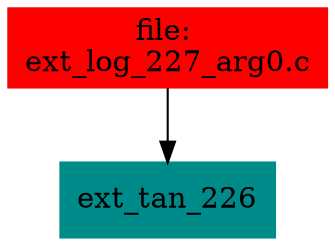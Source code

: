 digraph G {
node [shape=box]

0 [label="file: 
ext_log_227_arg0.c",color=red, style=filled]
1 [label="ext_tan_226",color=cyan4, style=filled]
0 -> 1


}


